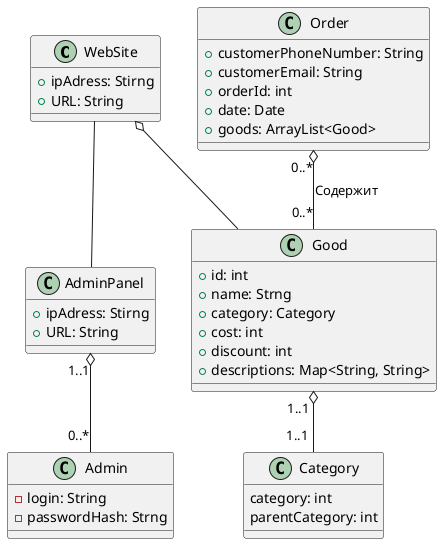@startuml
class WebSite {
    +ipAdress: Stirng
    +URL: String
}
class AdminPanel {
    +ipAdress: Stirng
    +URL: String
}
class Admin {
    -login: String
    -passwordHash: Strng
}
class Good {
    +id: int
    +name: Strng
    +category: Category
    +cost: int
    +discount: int
    +descriptions: Map<String, String>
}

class Category {
    category: int
    parentCategory: int
}

class Order {
    +customerPhoneNumber: String
    +customerEmail: String
    +orderId: int
    +date: Date
    +goods: ArrayList<Good>
}


WebSite o-- Good
WebSite -- AdminPanel

AdminPanel "1..1" o-- "0..*" Admin

Order "0..*" o-- "0..*" Good : Содержит

Good  "1..1 " o-- "1..1 " Category
@enduml